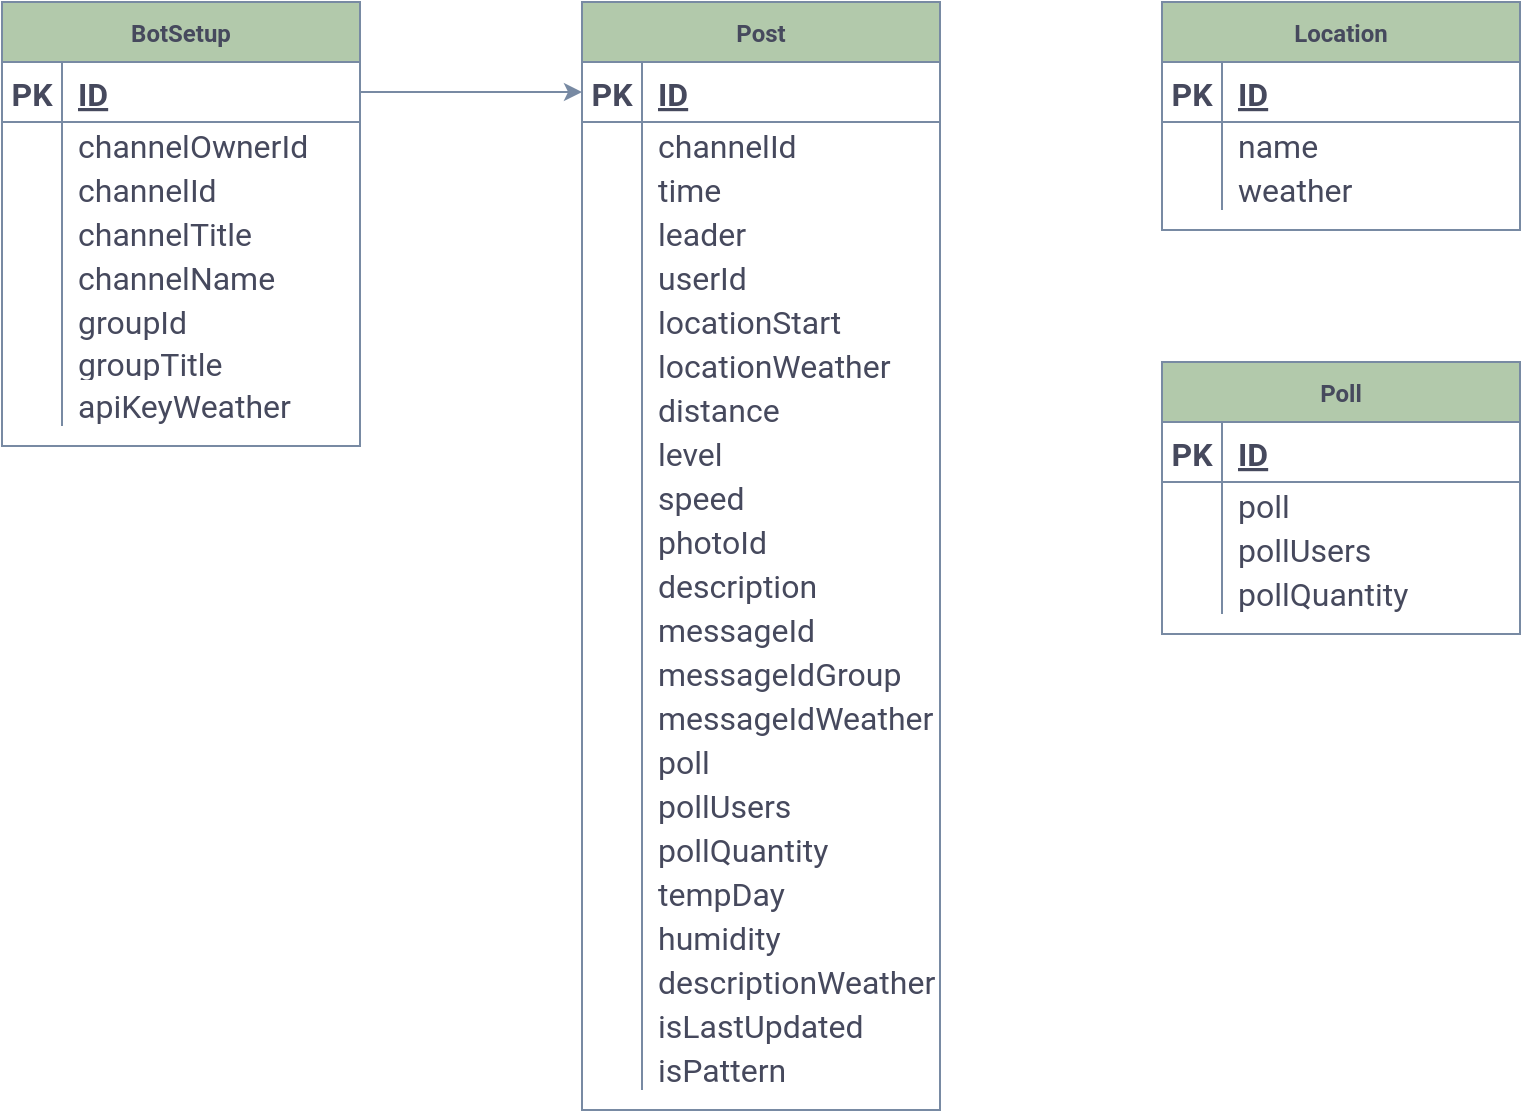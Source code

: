 <mxfile version="20.4.0" type="github">
  <diagram id="jbFNEz6OSFcvc54MY78p" name="Страница 1">
    <mxGraphModel dx="1151" dy="3004" grid="1" gridSize="10" guides="1" tooltips="1" connect="1" arrows="1" fold="1" page="1" pageScale="1" pageWidth="1654" pageHeight="1169" math="0" shadow="0">
      <root>
        <mxCell id="0" />
        <mxCell id="1" parent="0" />
        <mxCell id="V7BMSc1rYyxdGBKiwd-H-23" value="Post" style="shape=table;startSize=30;container=1;collapsible=1;childLayout=tableLayout;fixedRows=1;rowLines=0;fontStyle=1;align=center;resizeLast=1;fillColor=#B2C9AB;strokeColor=#788AA3;fontColor=#46495D;rounded=0;fontFamily=roboto;fontSource=https%3A%2F%2Ffonts.googleapis.com%2Fcss%3Ffamily%3Droboto;" parent="1" vertex="1">
          <mxGeometry x="330" y="-2300" width="179" height="554" as="geometry" />
        </mxCell>
        <mxCell id="V7BMSc1rYyxdGBKiwd-H-24" value="" style="shape=tableRow;horizontal=0;startSize=0;swimlaneHead=0;swimlaneBody=0;fillColor=none;collapsible=0;dropTarget=0;points=[[0,0.5],[1,0.5]];portConstraint=eastwest;top=0;left=0;right=0;bottom=1;strokeColor=#788AA3;fontColor=#46495D;rounded=0;fontFamily=roboto;fontSource=https%3A%2F%2Ffonts.googleapis.com%2Fcss%3Ffamily%3Droboto;" parent="V7BMSc1rYyxdGBKiwd-H-23" vertex="1">
          <mxGeometry y="30" width="179" height="30" as="geometry" />
        </mxCell>
        <mxCell id="V7BMSc1rYyxdGBKiwd-H-25" value="PK" style="shape=partialRectangle;connectable=0;fillColor=none;top=0;left=0;bottom=0;right=0;fontStyle=1;overflow=hidden;strokeColor=#788AA3;fontColor=#46495D;rounded=0;fontFamily=roboto;fontSource=https%3A%2F%2Ffonts.googleapis.com%2Fcss%3Ffamily%3Droboto;fontSize=16;" parent="V7BMSc1rYyxdGBKiwd-H-24" vertex="1">
          <mxGeometry width="30" height="30" as="geometry">
            <mxRectangle width="30" height="30" as="alternateBounds" />
          </mxGeometry>
        </mxCell>
        <mxCell id="V7BMSc1rYyxdGBKiwd-H-26" value="ID" style="shape=partialRectangle;connectable=0;fillColor=none;top=0;left=0;bottom=0;right=0;align=left;spacingLeft=6;fontStyle=5;overflow=hidden;strokeColor=#788AA3;fontColor=#46495D;rounded=0;fontFamily=roboto;fontSource=https%3A%2F%2Ffonts.googleapis.com%2Fcss%3Ffamily%3Droboto;fontSize=16;" parent="V7BMSc1rYyxdGBKiwd-H-24" vertex="1">
          <mxGeometry x="30" width="149" height="30" as="geometry">
            <mxRectangle width="149" height="30" as="alternateBounds" />
          </mxGeometry>
        </mxCell>
        <mxCell id="V7BMSc1rYyxdGBKiwd-H-27" value="" style="shape=tableRow;horizontal=0;startSize=0;swimlaneHead=0;swimlaneBody=0;fillColor=none;collapsible=0;dropTarget=0;points=[[0,0.5],[1,0.5]];portConstraint=eastwest;top=0;left=0;right=0;bottom=0;strokeColor=#788AA3;fontColor=#46495D;rounded=0;fontFamily=roboto;fontSource=https%3A%2F%2Ffonts.googleapis.com%2Fcss%3Ffamily%3Droboto;" parent="V7BMSc1rYyxdGBKiwd-H-23" vertex="1">
          <mxGeometry y="60" width="179" height="22" as="geometry" />
        </mxCell>
        <mxCell id="V7BMSc1rYyxdGBKiwd-H-28" value="" style="shape=partialRectangle;connectable=0;fillColor=none;top=0;left=0;bottom=0;right=0;editable=1;overflow=hidden;strokeColor=#788AA3;fontColor=#46495D;rounded=0;fontFamily=roboto;fontSource=https%3A%2F%2Ffonts.googleapis.com%2Fcss%3Ffamily%3Droboto;" parent="V7BMSc1rYyxdGBKiwd-H-27" vertex="1">
          <mxGeometry width="30" height="22" as="geometry">
            <mxRectangle width="30" height="22" as="alternateBounds" />
          </mxGeometry>
        </mxCell>
        <mxCell id="V7BMSc1rYyxdGBKiwd-H-29" value="channelId" style="shape=partialRectangle;connectable=0;fillColor=none;top=0;left=0;bottom=0;right=0;align=left;spacingLeft=6;overflow=hidden;strokeColor=#788AA3;fontColor=#46495D;rounded=0;fontFamily=roboto;fontSource=https%3A%2F%2Ffonts.googleapis.com%2Fcss%3Ffamily%3Droboto;fontSize=16;" parent="V7BMSc1rYyxdGBKiwd-H-27" vertex="1">
          <mxGeometry x="30" width="149" height="22" as="geometry">
            <mxRectangle width="149" height="22" as="alternateBounds" />
          </mxGeometry>
        </mxCell>
        <mxCell id="V7BMSc1rYyxdGBKiwd-H-30" value="" style="shape=tableRow;horizontal=0;startSize=0;swimlaneHead=0;swimlaneBody=0;fillColor=none;collapsible=0;dropTarget=0;points=[[0,0.5],[1,0.5]];portConstraint=eastwest;top=0;left=0;right=0;bottom=0;strokeColor=#788AA3;fontColor=#46495D;rounded=0;fontFamily=roboto;fontSource=https%3A%2F%2Ffonts.googleapis.com%2Fcss%3Ffamily%3Droboto;" parent="V7BMSc1rYyxdGBKiwd-H-23" vertex="1">
          <mxGeometry y="82" width="179" height="22" as="geometry" />
        </mxCell>
        <mxCell id="V7BMSc1rYyxdGBKiwd-H-31" value="" style="shape=partialRectangle;connectable=0;fillColor=none;top=0;left=0;bottom=0;right=0;editable=1;overflow=hidden;strokeColor=#788AA3;fontColor=#46495D;rounded=0;fontFamily=roboto;fontSource=https%3A%2F%2Ffonts.googleapis.com%2Fcss%3Ffamily%3Droboto;" parent="V7BMSc1rYyxdGBKiwd-H-30" vertex="1">
          <mxGeometry width="30" height="22" as="geometry">
            <mxRectangle width="30" height="22" as="alternateBounds" />
          </mxGeometry>
        </mxCell>
        <mxCell id="V7BMSc1rYyxdGBKiwd-H-32" value="time" style="shape=partialRectangle;connectable=0;fillColor=none;top=0;left=0;bottom=0;right=0;align=left;spacingLeft=6;overflow=hidden;strokeColor=#788AA3;fontColor=#46495D;rounded=0;fontFamily=roboto;fontSource=https%3A%2F%2Ffonts.googleapis.com%2Fcss%3Ffamily%3Droboto;fontSize=16;" parent="V7BMSc1rYyxdGBKiwd-H-30" vertex="1">
          <mxGeometry x="30" width="149" height="22" as="geometry">
            <mxRectangle width="149" height="22" as="alternateBounds" />
          </mxGeometry>
        </mxCell>
        <mxCell id="V7BMSc1rYyxdGBKiwd-H-33" value="" style="shape=tableRow;horizontal=0;startSize=0;swimlaneHead=0;swimlaneBody=0;fillColor=none;collapsible=0;dropTarget=0;points=[[0,0.5],[1,0.5]];portConstraint=eastwest;top=0;left=0;right=0;bottom=0;strokeColor=#788AA3;fontColor=#46495D;rounded=0;fontFamily=roboto;fontSource=https%3A%2F%2Ffonts.googleapis.com%2Fcss%3Ffamily%3Droboto;" parent="V7BMSc1rYyxdGBKiwd-H-23" vertex="1">
          <mxGeometry y="104" width="179" height="22" as="geometry" />
        </mxCell>
        <mxCell id="V7BMSc1rYyxdGBKiwd-H-34" value="" style="shape=partialRectangle;connectable=0;fillColor=none;top=0;left=0;bottom=0;right=0;editable=1;overflow=hidden;strokeColor=#788AA3;fontColor=#46495D;rounded=0;fontFamily=roboto;fontSource=https%3A%2F%2Ffonts.googleapis.com%2Fcss%3Ffamily%3Droboto;" parent="V7BMSc1rYyxdGBKiwd-H-33" vertex="1">
          <mxGeometry width="30" height="22" as="geometry">
            <mxRectangle width="30" height="22" as="alternateBounds" />
          </mxGeometry>
        </mxCell>
        <mxCell id="V7BMSc1rYyxdGBKiwd-H-35" value="leader" style="shape=partialRectangle;connectable=0;fillColor=none;top=0;left=0;bottom=0;right=0;align=left;spacingLeft=6;overflow=hidden;strokeColor=#788AA3;fontColor=#46495D;rounded=0;fontFamily=roboto;fontSource=https%3A%2F%2Ffonts.googleapis.com%2Fcss%3Ffamily%3Droboto;fontSize=16;" parent="V7BMSc1rYyxdGBKiwd-H-33" vertex="1">
          <mxGeometry x="30" width="149" height="22" as="geometry">
            <mxRectangle width="149" height="22" as="alternateBounds" />
          </mxGeometry>
        </mxCell>
        <mxCell id="V7BMSc1rYyxdGBKiwd-H-36" value="" style="shape=tableRow;horizontal=0;startSize=0;swimlaneHead=0;swimlaneBody=0;fillColor=none;collapsible=0;dropTarget=0;points=[[0,0.5],[1,0.5]];portConstraint=eastwest;top=0;left=0;right=0;bottom=0;strokeColor=#788AA3;fontColor=#46495D;rounded=0;fontFamily=roboto;fontSource=https%3A%2F%2Ffonts.googleapis.com%2Fcss%3Ffamily%3Droboto;" parent="V7BMSc1rYyxdGBKiwd-H-23" vertex="1">
          <mxGeometry y="126" width="179" height="22" as="geometry" />
        </mxCell>
        <mxCell id="V7BMSc1rYyxdGBKiwd-H-37" value="" style="shape=partialRectangle;connectable=0;fillColor=none;top=0;left=0;bottom=0;right=0;editable=1;overflow=hidden;strokeColor=#788AA3;fontColor=#46495D;rounded=0;fontFamily=roboto;fontSource=https%3A%2F%2Ffonts.googleapis.com%2Fcss%3Ffamily%3Droboto;" parent="V7BMSc1rYyxdGBKiwd-H-36" vertex="1">
          <mxGeometry width="30" height="22" as="geometry">
            <mxRectangle width="30" height="22" as="alternateBounds" />
          </mxGeometry>
        </mxCell>
        <mxCell id="V7BMSc1rYyxdGBKiwd-H-38" value="userId" style="shape=partialRectangle;connectable=0;fillColor=none;top=0;left=0;bottom=0;right=0;align=left;spacingLeft=6;overflow=hidden;strokeColor=#788AA3;fontColor=#46495D;rounded=0;fontFamily=roboto;fontSource=https%3A%2F%2Ffonts.googleapis.com%2Fcss%3Ffamily%3Droboto;fontSize=16;" parent="V7BMSc1rYyxdGBKiwd-H-36" vertex="1">
          <mxGeometry x="30" width="149" height="22" as="geometry">
            <mxRectangle width="149" height="22" as="alternateBounds" />
          </mxGeometry>
        </mxCell>
        <mxCell id="V7BMSc1rYyxdGBKiwd-H-39" value="" style="shape=tableRow;horizontal=0;startSize=0;swimlaneHead=0;swimlaneBody=0;fillColor=none;collapsible=0;dropTarget=0;points=[[0,0.5],[1,0.5]];portConstraint=eastwest;top=0;left=0;right=0;bottom=0;strokeColor=#788AA3;fontColor=#46495D;rounded=0;fontFamily=roboto;fontSource=https%3A%2F%2Ffonts.googleapis.com%2Fcss%3Ffamily%3Droboto;" parent="V7BMSc1rYyxdGBKiwd-H-23" vertex="1">
          <mxGeometry y="148" width="179" height="22" as="geometry" />
        </mxCell>
        <mxCell id="V7BMSc1rYyxdGBKiwd-H-40" value="" style="shape=partialRectangle;connectable=0;fillColor=none;top=0;left=0;bottom=0;right=0;editable=1;overflow=hidden;strokeColor=#788AA3;fontColor=#46495D;rounded=0;fontFamily=roboto;fontSource=https%3A%2F%2Ffonts.googleapis.com%2Fcss%3Ffamily%3Droboto;" parent="V7BMSc1rYyxdGBKiwd-H-39" vertex="1">
          <mxGeometry width="30" height="22" as="geometry">
            <mxRectangle width="30" height="22" as="alternateBounds" />
          </mxGeometry>
        </mxCell>
        <mxCell id="V7BMSc1rYyxdGBKiwd-H-41" value="locationStart" style="shape=partialRectangle;connectable=0;fillColor=none;top=0;left=0;bottom=0;right=0;align=left;spacingLeft=6;overflow=hidden;strokeColor=#788AA3;fontColor=#46495D;rounded=0;fontFamily=roboto;fontSource=https%3A%2F%2Ffonts.googleapis.com%2Fcss%3Ffamily%3Droboto;fontSize=16;" parent="V7BMSc1rYyxdGBKiwd-H-39" vertex="1">
          <mxGeometry x="30" width="149" height="22" as="geometry">
            <mxRectangle width="149" height="22" as="alternateBounds" />
          </mxGeometry>
        </mxCell>
        <mxCell id="V7BMSc1rYyxdGBKiwd-H-42" value="" style="shape=tableRow;horizontal=0;startSize=0;swimlaneHead=0;swimlaneBody=0;fillColor=none;collapsible=0;dropTarget=0;points=[[0,0.5],[1,0.5]];portConstraint=eastwest;top=0;left=0;right=0;bottom=0;strokeColor=#788AA3;fontColor=#46495D;rounded=0;fontFamily=roboto;fontSource=https%3A%2F%2Ffonts.googleapis.com%2Fcss%3Ffamily%3Droboto;" parent="V7BMSc1rYyxdGBKiwd-H-23" vertex="1">
          <mxGeometry y="170" width="179" height="22" as="geometry" />
        </mxCell>
        <mxCell id="V7BMSc1rYyxdGBKiwd-H-43" value="" style="shape=partialRectangle;connectable=0;fillColor=none;top=0;left=0;bottom=0;right=0;editable=1;overflow=hidden;strokeColor=#788AA3;fontColor=#46495D;rounded=0;fontFamily=roboto;fontSource=https%3A%2F%2Ffonts.googleapis.com%2Fcss%3Ffamily%3Droboto;" parent="V7BMSc1rYyxdGBKiwd-H-42" vertex="1">
          <mxGeometry width="30" height="22" as="geometry">
            <mxRectangle width="30" height="22" as="alternateBounds" />
          </mxGeometry>
        </mxCell>
        <mxCell id="V7BMSc1rYyxdGBKiwd-H-44" value="locationWeather" style="shape=partialRectangle;connectable=0;fillColor=none;top=0;left=0;bottom=0;right=0;align=left;spacingLeft=6;overflow=hidden;strokeColor=#788AA3;fontColor=#46495D;rounded=0;fontFamily=roboto;fontSource=https%3A%2F%2Ffonts.googleapis.com%2Fcss%3Ffamily%3Droboto;fontSize=16;" parent="V7BMSc1rYyxdGBKiwd-H-42" vertex="1">
          <mxGeometry x="30" width="149" height="22" as="geometry">
            <mxRectangle width="149" height="22" as="alternateBounds" />
          </mxGeometry>
        </mxCell>
        <mxCell id="V7BMSc1rYyxdGBKiwd-H-45" value="" style="shape=tableRow;horizontal=0;startSize=0;swimlaneHead=0;swimlaneBody=0;fillColor=none;collapsible=0;dropTarget=0;points=[[0,0.5],[1,0.5]];portConstraint=eastwest;top=0;left=0;right=0;bottom=0;strokeColor=#788AA3;fontColor=#46495D;rounded=0;fontFamily=roboto;fontSource=https%3A%2F%2Ffonts.googleapis.com%2Fcss%3Ffamily%3Droboto;" parent="V7BMSc1rYyxdGBKiwd-H-23" vertex="1">
          <mxGeometry y="192" width="179" height="22" as="geometry" />
        </mxCell>
        <mxCell id="V7BMSc1rYyxdGBKiwd-H-46" value="" style="shape=partialRectangle;connectable=0;fillColor=none;top=0;left=0;bottom=0;right=0;editable=1;overflow=hidden;strokeColor=#788AA3;fontColor=#46495D;rounded=0;fontFamily=roboto;fontSource=https%3A%2F%2Ffonts.googleapis.com%2Fcss%3Ffamily%3Droboto;" parent="V7BMSc1rYyxdGBKiwd-H-45" vertex="1">
          <mxGeometry width="30" height="22" as="geometry">
            <mxRectangle width="30" height="22" as="alternateBounds" />
          </mxGeometry>
        </mxCell>
        <mxCell id="V7BMSc1rYyxdGBKiwd-H-47" value="distance" style="shape=partialRectangle;connectable=0;fillColor=none;top=0;left=0;bottom=0;right=0;align=left;spacingLeft=6;overflow=hidden;strokeColor=#788AA3;fontColor=#46495D;rounded=0;fontFamily=roboto;fontSource=https%3A%2F%2Ffonts.googleapis.com%2Fcss%3Ffamily%3Droboto;fontSize=16;" parent="V7BMSc1rYyxdGBKiwd-H-45" vertex="1">
          <mxGeometry x="30" width="149" height="22" as="geometry">
            <mxRectangle width="149" height="22" as="alternateBounds" />
          </mxGeometry>
        </mxCell>
        <mxCell id="V7BMSc1rYyxdGBKiwd-H-48" value="" style="shape=tableRow;horizontal=0;startSize=0;swimlaneHead=0;swimlaneBody=0;fillColor=none;collapsible=0;dropTarget=0;points=[[0,0.5],[1,0.5]];portConstraint=eastwest;top=0;left=0;right=0;bottom=0;strokeColor=#788AA3;fontColor=#46495D;rounded=0;fontFamily=roboto;fontSource=https%3A%2F%2Ffonts.googleapis.com%2Fcss%3Ffamily%3Droboto;" parent="V7BMSc1rYyxdGBKiwd-H-23" vertex="1">
          <mxGeometry y="214" width="179" height="22" as="geometry" />
        </mxCell>
        <mxCell id="V7BMSc1rYyxdGBKiwd-H-49" value="" style="shape=partialRectangle;connectable=0;fillColor=none;top=0;left=0;bottom=0;right=0;editable=1;overflow=hidden;strokeColor=#788AA3;fontColor=#46495D;rounded=0;fontFamily=roboto;fontSource=https%3A%2F%2Ffonts.googleapis.com%2Fcss%3Ffamily%3Droboto;" parent="V7BMSc1rYyxdGBKiwd-H-48" vertex="1">
          <mxGeometry width="30" height="22" as="geometry">
            <mxRectangle width="30" height="22" as="alternateBounds" />
          </mxGeometry>
        </mxCell>
        <mxCell id="V7BMSc1rYyxdGBKiwd-H-50" value="level" style="shape=partialRectangle;connectable=0;fillColor=none;top=0;left=0;bottom=0;right=0;align=left;spacingLeft=6;overflow=hidden;strokeColor=#788AA3;fontColor=#46495D;rounded=0;fontFamily=roboto;fontSource=https%3A%2F%2Ffonts.googleapis.com%2Fcss%3Ffamily%3Droboto;fontSize=16;" parent="V7BMSc1rYyxdGBKiwd-H-48" vertex="1">
          <mxGeometry x="30" width="149" height="22" as="geometry">
            <mxRectangle width="149" height="22" as="alternateBounds" />
          </mxGeometry>
        </mxCell>
        <mxCell id="V7BMSc1rYyxdGBKiwd-H-51" value="" style="shape=tableRow;horizontal=0;startSize=0;swimlaneHead=0;swimlaneBody=0;fillColor=none;collapsible=0;dropTarget=0;points=[[0,0.5],[1,0.5]];portConstraint=eastwest;top=0;left=0;right=0;bottom=0;strokeColor=#788AA3;fontColor=#46495D;rounded=0;fontFamily=roboto;fontSource=https%3A%2F%2Ffonts.googleapis.com%2Fcss%3Ffamily%3Droboto;" parent="V7BMSc1rYyxdGBKiwd-H-23" vertex="1">
          <mxGeometry y="236" width="179" height="22" as="geometry" />
        </mxCell>
        <mxCell id="V7BMSc1rYyxdGBKiwd-H-52" value="" style="shape=partialRectangle;connectable=0;fillColor=none;top=0;left=0;bottom=0;right=0;editable=1;overflow=hidden;strokeColor=#788AA3;fontColor=#46495D;rounded=0;fontFamily=roboto;fontSource=https%3A%2F%2Ffonts.googleapis.com%2Fcss%3Ffamily%3Droboto;" parent="V7BMSc1rYyxdGBKiwd-H-51" vertex="1">
          <mxGeometry width="30" height="22" as="geometry">
            <mxRectangle width="30" height="22" as="alternateBounds" />
          </mxGeometry>
        </mxCell>
        <mxCell id="V7BMSc1rYyxdGBKiwd-H-53" value="speed" style="shape=partialRectangle;connectable=0;fillColor=none;top=0;left=0;bottom=0;right=0;align=left;spacingLeft=6;overflow=hidden;strokeColor=#788AA3;fontColor=#46495D;rounded=0;fontFamily=roboto;fontSource=https%3A%2F%2Ffonts.googleapis.com%2Fcss%3Ffamily%3Droboto;fontSize=16;" parent="V7BMSc1rYyxdGBKiwd-H-51" vertex="1">
          <mxGeometry x="30" width="149" height="22" as="geometry">
            <mxRectangle width="149" height="22" as="alternateBounds" />
          </mxGeometry>
        </mxCell>
        <mxCell id="V7BMSc1rYyxdGBKiwd-H-54" value="" style="shape=tableRow;horizontal=0;startSize=0;swimlaneHead=0;swimlaneBody=0;fillColor=none;collapsible=0;dropTarget=0;points=[[0,0.5],[1,0.5]];portConstraint=eastwest;top=0;left=0;right=0;bottom=0;strokeColor=#788AA3;fontColor=#46495D;rounded=0;fontFamily=roboto;fontSource=https%3A%2F%2Ffonts.googleapis.com%2Fcss%3Ffamily%3Droboto;" parent="V7BMSc1rYyxdGBKiwd-H-23" vertex="1">
          <mxGeometry y="258" width="179" height="22" as="geometry" />
        </mxCell>
        <mxCell id="V7BMSc1rYyxdGBKiwd-H-55" value="" style="shape=partialRectangle;connectable=0;fillColor=none;top=0;left=0;bottom=0;right=0;editable=1;overflow=hidden;strokeColor=#788AA3;fontColor=#46495D;rounded=0;fontFamily=roboto;fontSource=https%3A%2F%2Ffonts.googleapis.com%2Fcss%3Ffamily%3Droboto;" parent="V7BMSc1rYyxdGBKiwd-H-54" vertex="1">
          <mxGeometry width="30" height="22" as="geometry">
            <mxRectangle width="30" height="22" as="alternateBounds" />
          </mxGeometry>
        </mxCell>
        <mxCell id="V7BMSc1rYyxdGBKiwd-H-56" value="photoId" style="shape=partialRectangle;connectable=0;fillColor=none;top=0;left=0;bottom=0;right=0;align=left;spacingLeft=6;overflow=hidden;strokeColor=#788AA3;fontColor=#46495D;rounded=0;fontFamily=roboto;fontSource=https%3A%2F%2Ffonts.googleapis.com%2Fcss%3Ffamily%3Droboto;fontSize=16;" parent="V7BMSc1rYyxdGBKiwd-H-54" vertex="1">
          <mxGeometry x="30" width="149" height="22" as="geometry">
            <mxRectangle width="149" height="22" as="alternateBounds" />
          </mxGeometry>
        </mxCell>
        <mxCell id="V7BMSc1rYyxdGBKiwd-H-57" value="" style="shape=tableRow;horizontal=0;startSize=0;swimlaneHead=0;swimlaneBody=0;fillColor=none;collapsible=0;dropTarget=0;points=[[0,0.5],[1,0.5]];portConstraint=eastwest;top=0;left=0;right=0;bottom=0;strokeColor=#788AA3;fontColor=#46495D;rounded=0;fontFamily=roboto;fontSource=https%3A%2F%2Ffonts.googleapis.com%2Fcss%3Ffamily%3Droboto;" parent="V7BMSc1rYyxdGBKiwd-H-23" vertex="1">
          <mxGeometry y="280" width="179" height="22" as="geometry" />
        </mxCell>
        <mxCell id="V7BMSc1rYyxdGBKiwd-H-58" value="" style="shape=partialRectangle;connectable=0;fillColor=none;top=0;left=0;bottom=0;right=0;editable=1;overflow=hidden;strokeColor=#788AA3;fontColor=#46495D;rounded=0;fontFamily=roboto;fontSource=https%3A%2F%2Ffonts.googleapis.com%2Fcss%3Ffamily%3Droboto;" parent="V7BMSc1rYyxdGBKiwd-H-57" vertex="1">
          <mxGeometry width="30" height="22" as="geometry">
            <mxRectangle width="30" height="22" as="alternateBounds" />
          </mxGeometry>
        </mxCell>
        <mxCell id="V7BMSc1rYyxdGBKiwd-H-59" value="description" style="shape=partialRectangle;connectable=0;fillColor=none;top=0;left=0;bottom=0;right=0;align=left;spacingLeft=6;overflow=hidden;strokeColor=#788AA3;fontColor=#46495D;rounded=0;fontFamily=roboto;fontSource=https%3A%2F%2Ffonts.googleapis.com%2Fcss%3Ffamily%3Droboto;fontSize=16;" parent="V7BMSc1rYyxdGBKiwd-H-57" vertex="1">
          <mxGeometry x="30" width="149" height="22" as="geometry">
            <mxRectangle width="149" height="22" as="alternateBounds" />
          </mxGeometry>
        </mxCell>
        <mxCell id="V7BMSc1rYyxdGBKiwd-H-60" value="" style="shape=tableRow;horizontal=0;startSize=0;swimlaneHead=0;swimlaneBody=0;fillColor=none;collapsible=0;dropTarget=0;points=[[0,0.5],[1,0.5]];portConstraint=eastwest;top=0;left=0;right=0;bottom=0;strokeColor=#788AA3;fontColor=#46495D;rounded=0;fontFamily=roboto;fontSource=https%3A%2F%2Ffonts.googleapis.com%2Fcss%3Ffamily%3Droboto;" parent="V7BMSc1rYyxdGBKiwd-H-23" vertex="1">
          <mxGeometry y="302" width="179" height="22" as="geometry" />
        </mxCell>
        <mxCell id="V7BMSc1rYyxdGBKiwd-H-61" value="" style="shape=partialRectangle;connectable=0;fillColor=none;top=0;left=0;bottom=0;right=0;editable=1;overflow=hidden;strokeColor=#788AA3;fontColor=#46495D;rounded=0;fontFamily=roboto;fontSource=https%3A%2F%2Ffonts.googleapis.com%2Fcss%3Ffamily%3Droboto;" parent="V7BMSc1rYyxdGBKiwd-H-60" vertex="1">
          <mxGeometry width="30" height="22" as="geometry">
            <mxRectangle width="30" height="22" as="alternateBounds" />
          </mxGeometry>
        </mxCell>
        <mxCell id="V7BMSc1rYyxdGBKiwd-H-62" value="messageId" style="shape=partialRectangle;connectable=0;fillColor=none;top=0;left=0;bottom=0;right=0;align=left;spacingLeft=6;overflow=hidden;strokeColor=#788AA3;fontColor=#46495D;rounded=0;fontFamily=roboto;fontSource=https%3A%2F%2Ffonts.googleapis.com%2Fcss%3Ffamily%3Droboto;fontSize=16;" parent="V7BMSc1rYyxdGBKiwd-H-60" vertex="1">
          <mxGeometry x="30" width="149" height="22" as="geometry">
            <mxRectangle width="149" height="22" as="alternateBounds" />
          </mxGeometry>
        </mxCell>
        <mxCell id="V7BMSc1rYyxdGBKiwd-H-63" value="" style="shape=tableRow;horizontal=0;startSize=0;swimlaneHead=0;swimlaneBody=0;fillColor=none;collapsible=0;dropTarget=0;points=[[0,0.5],[1,0.5]];portConstraint=eastwest;top=0;left=0;right=0;bottom=0;strokeColor=#788AA3;fontColor=#46495D;rounded=0;fontFamily=roboto;fontSource=https%3A%2F%2Ffonts.googleapis.com%2Fcss%3Ffamily%3Droboto;" parent="V7BMSc1rYyxdGBKiwd-H-23" vertex="1">
          <mxGeometry y="324" width="179" height="22" as="geometry" />
        </mxCell>
        <mxCell id="V7BMSc1rYyxdGBKiwd-H-64" value="" style="shape=partialRectangle;connectable=0;fillColor=none;top=0;left=0;bottom=0;right=0;editable=1;overflow=hidden;strokeColor=#788AA3;fontColor=#46495D;rounded=0;fontFamily=roboto;fontSource=https%3A%2F%2Ffonts.googleapis.com%2Fcss%3Ffamily%3Droboto;" parent="V7BMSc1rYyxdGBKiwd-H-63" vertex="1">
          <mxGeometry width="30" height="22" as="geometry">
            <mxRectangle width="30" height="22" as="alternateBounds" />
          </mxGeometry>
        </mxCell>
        <mxCell id="V7BMSc1rYyxdGBKiwd-H-65" value="messageIdGroup" style="shape=partialRectangle;connectable=0;fillColor=none;top=0;left=0;bottom=0;right=0;align=left;spacingLeft=6;overflow=hidden;strokeColor=#788AA3;fontColor=#46495D;rounded=0;fontFamily=roboto;fontSource=https%3A%2F%2Ffonts.googleapis.com%2Fcss%3Ffamily%3Droboto;fontSize=16;" parent="V7BMSc1rYyxdGBKiwd-H-63" vertex="1">
          <mxGeometry x="30" width="149" height="22" as="geometry">
            <mxRectangle width="149" height="22" as="alternateBounds" />
          </mxGeometry>
        </mxCell>
        <mxCell id="V7BMSc1rYyxdGBKiwd-H-66" value="" style="shape=tableRow;horizontal=0;startSize=0;swimlaneHead=0;swimlaneBody=0;fillColor=none;collapsible=0;dropTarget=0;points=[[0,0.5],[1,0.5]];portConstraint=eastwest;top=0;left=0;right=0;bottom=0;strokeColor=#788AA3;fontColor=#46495D;rounded=0;fontFamily=roboto;fontSource=https%3A%2F%2Ffonts.googleapis.com%2Fcss%3Ffamily%3Droboto;" parent="V7BMSc1rYyxdGBKiwd-H-23" vertex="1">
          <mxGeometry y="346" width="179" height="22" as="geometry" />
        </mxCell>
        <mxCell id="V7BMSc1rYyxdGBKiwd-H-67" value="" style="shape=partialRectangle;connectable=0;fillColor=none;top=0;left=0;bottom=0;right=0;editable=1;overflow=hidden;strokeColor=#788AA3;fontColor=#46495D;rounded=0;fontFamily=roboto;fontSource=https%3A%2F%2Ffonts.googleapis.com%2Fcss%3Ffamily%3Droboto;" parent="V7BMSc1rYyxdGBKiwd-H-66" vertex="1">
          <mxGeometry width="30" height="22" as="geometry">
            <mxRectangle width="30" height="22" as="alternateBounds" />
          </mxGeometry>
        </mxCell>
        <mxCell id="V7BMSc1rYyxdGBKiwd-H-68" value="messageIdWeather" style="shape=partialRectangle;connectable=0;fillColor=none;top=0;left=0;bottom=0;right=0;align=left;spacingLeft=6;overflow=hidden;strokeColor=#788AA3;fontColor=#46495D;rounded=0;fontFamily=roboto;fontSource=https%3A%2F%2Ffonts.googleapis.com%2Fcss%3Ffamily%3Droboto;fontSize=16;" parent="V7BMSc1rYyxdGBKiwd-H-66" vertex="1">
          <mxGeometry x="30" width="149" height="22" as="geometry">
            <mxRectangle width="149" height="22" as="alternateBounds" />
          </mxGeometry>
        </mxCell>
        <mxCell id="V7BMSc1rYyxdGBKiwd-H-69" value="" style="shape=tableRow;horizontal=0;startSize=0;swimlaneHead=0;swimlaneBody=0;fillColor=none;collapsible=0;dropTarget=0;points=[[0,0.5],[1,0.5]];portConstraint=eastwest;top=0;left=0;right=0;bottom=0;strokeColor=#788AA3;fontColor=#46495D;rounded=0;fontFamily=roboto;fontSource=https%3A%2F%2Ffonts.googleapis.com%2Fcss%3Ffamily%3Droboto;" parent="V7BMSc1rYyxdGBKiwd-H-23" vertex="1">
          <mxGeometry y="368" width="179" height="22" as="geometry" />
        </mxCell>
        <mxCell id="V7BMSc1rYyxdGBKiwd-H-70" value="" style="shape=partialRectangle;connectable=0;fillColor=none;top=0;left=0;bottom=0;right=0;editable=1;overflow=hidden;strokeColor=#788AA3;fontColor=#46495D;rounded=0;fontFamily=roboto;fontSource=https%3A%2F%2Ffonts.googleapis.com%2Fcss%3Ffamily%3Droboto;" parent="V7BMSc1rYyxdGBKiwd-H-69" vertex="1">
          <mxGeometry width="30" height="22" as="geometry">
            <mxRectangle width="30" height="22" as="alternateBounds" />
          </mxGeometry>
        </mxCell>
        <mxCell id="V7BMSc1rYyxdGBKiwd-H-71" value="poll" style="shape=partialRectangle;connectable=0;fillColor=none;top=0;left=0;bottom=0;right=0;align=left;spacingLeft=6;overflow=hidden;strokeColor=#788AA3;fontColor=#46495D;rounded=0;fontFamily=roboto;fontSource=https%3A%2F%2Ffonts.googleapis.com%2Fcss%3Ffamily%3Droboto;fontSize=16;" parent="V7BMSc1rYyxdGBKiwd-H-69" vertex="1">
          <mxGeometry x="30" width="149" height="22" as="geometry">
            <mxRectangle width="149" height="22" as="alternateBounds" />
          </mxGeometry>
        </mxCell>
        <mxCell id="V7BMSc1rYyxdGBKiwd-H-72" value="" style="shape=tableRow;horizontal=0;startSize=0;swimlaneHead=0;swimlaneBody=0;fillColor=none;collapsible=0;dropTarget=0;points=[[0,0.5],[1,0.5]];portConstraint=eastwest;top=0;left=0;right=0;bottom=0;strokeColor=#788AA3;fontColor=#46495D;rounded=0;fontFamily=roboto;fontSource=https%3A%2F%2Ffonts.googleapis.com%2Fcss%3Ffamily%3Droboto;" parent="V7BMSc1rYyxdGBKiwd-H-23" vertex="1">
          <mxGeometry y="390" width="179" height="22" as="geometry" />
        </mxCell>
        <mxCell id="V7BMSc1rYyxdGBKiwd-H-73" value="" style="shape=partialRectangle;connectable=0;fillColor=none;top=0;left=0;bottom=0;right=0;editable=1;overflow=hidden;strokeColor=#788AA3;fontColor=#46495D;rounded=0;fontFamily=roboto;fontSource=https%3A%2F%2Ffonts.googleapis.com%2Fcss%3Ffamily%3Droboto;" parent="V7BMSc1rYyxdGBKiwd-H-72" vertex="1">
          <mxGeometry width="30" height="22" as="geometry">
            <mxRectangle width="30" height="22" as="alternateBounds" />
          </mxGeometry>
        </mxCell>
        <mxCell id="V7BMSc1rYyxdGBKiwd-H-74" value="pollUsers" style="shape=partialRectangle;connectable=0;fillColor=none;top=0;left=0;bottom=0;right=0;align=left;spacingLeft=6;overflow=hidden;strokeColor=#788AA3;fontColor=#46495D;rounded=0;fontFamily=roboto;fontSource=https%3A%2F%2Ffonts.googleapis.com%2Fcss%3Ffamily%3Droboto;fontSize=16;" parent="V7BMSc1rYyxdGBKiwd-H-72" vertex="1">
          <mxGeometry x="30" width="149" height="22" as="geometry">
            <mxRectangle width="149" height="22" as="alternateBounds" />
          </mxGeometry>
        </mxCell>
        <mxCell id="V7BMSc1rYyxdGBKiwd-H-75" value="" style="shape=tableRow;horizontal=0;startSize=0;swimlaneHead=0;swimlaneBody=0;fillColor=none;collapsible=0;dropTarget=0;points=[[0,0.5],[1,0.5]];portConstraint=eastwest;top=0;left=0;right=0;bottom=0;strokeColor=#788AA3;fontColor=#46495D;rounded=0;fontFamily=roboto;fontSource=https%3A%2F%2Ffonts.googleapis.com%2Fcss%3Ffamily%3Droboto;" parent="V7BMSc1rYyxdGBKiwd-H-23" vertex="1">
          <mxGeometry y="412" width="179" height="22" as="geometry" />
        </mxCell>
        <mxCell id="V7BMSc1rYyxdGBKiwd-H-76" value="" style="shape=partialRectangle;connectable=0;fillColor=none;top=0;left=0;bottom=0;right=0;editable=1;overflow=hidden;strokeColor=#788AA3;fontColor=#46495D;rounded=0;fontFamily=roboto;fontSource=https%3A%2F%2Ffonts.googleapis.com%2Fcss%3Ffamily%3Droboto;" parent="V7BMSc1rYyxdGBKiwd-H-75" vertex="1">
          <mxGeometry width="30" height="22" as="geometry">
            <mxRectangle width="30" height="22" as="alternateBounds" />
          </mxGeometry>
        </mxCell>
        <mxCell id="V7BMSc1rYyxdGBKiwd-H-77" value="pollQuantity" style="shape=partialRectangle;connectable=0;fillColor=none;top=0;left=0;bottom=0;right=0;align=left;spacingLeft=6;overflow=hidden;strokeColor=#788AA3;fontColor=#46495D;rounded=0;fontFamily=roboto;fontSource=https%3A%2F%2Ffonts.googleapis.com%2Fcss%3Ffamily%3Droboto;fontSize=16;" parent="V7BMSc1rYyxdGBKiwd-H-75" vertex="1">
          <mxGeometry x="30" width="149" height="22" as="geometry">
            <mxRectangle width="149" height="22" as="alternateBounds" />
          </mxGeometry>
        </mxCell>
        <mxCell id="V7BMSc1rYyxdGBKiwd-H-78" value="" style="shape=tableRow;horizontal=0;startSize=0;swimlaneHead=0;swimlaneBody=0;fillColor=none;collapsible=0;dropTarget=0;points=[[0,0.5],[1,0.5]];portConstraint=eastwest;top=0;left=0;right=0;bottom=0;strokeColor=#788AA3;fontColor=#46495D;rounded=0;fontFamily=roboto;fontSource=https%3A%2F%2Ffonts.googleapis.com%2Fcss%3Ffamily%3Droboto;" parent="V7BMSc1rYyxdGBKiwd-H-23" vertex="1">
          <mxGeometry y="434" width="179" height="22" as="geometry" />
        </mxCell>
        <mxCell id="V7BMSc1rYyxdGBKiwd-H-79" value="" style="shape=partialRectangle;connectable=0;fillColor=none;top=0;left=0;bottom=0;right=0;editable=1;overflow=hidden;strokeColor=#788AA3;fontColor=#46495D;rounded=0;fontFamily=roboto;fontSource=https%3A%2F%2Ffonts.googleapis.com%2Fcss%3Ffamily%3Droboto;" parent="V7BMSc1rYyxdGBKiwd-H-78" vertex="1">
          <mxGeometry width="30" height="22" as="geometry">
            <mxRectangle width="30" height="22" as="alternateBounds" />
          </mxGeometry>
        </mxCell>
        <mxCell id="V7BMSc1rYyxdGBKiwd-H-80" value="tempDay" style="shape=partialRectangle;connectable=0;fillColor=none;top=0;left=0;bottom=0;right=0;align=left;spacingLeft=6;overflow=hidden;strokeColor=#788AA3;fontColor=#46495D;rounded=0;fontFamily=roboto;fontSource=https%3A%2F%2Ffonts.googleapis.com%2Fcss%3Ffamily%3Droboto;fontSize=16;" parent="V7BMSc1rYyxdGBKiwd-H-78" vertex="1">
          <mxGeometry x="30" width="149" height="22" as="geometry">
            <mxRectangle width="149" height="22" as="alternateBounds" />
          </mxGeometry>
        </mxCell>
        <mxCell id="V7BMSc1rYyxdGBKiwd-H-81" value="" style="shape=tableRow;horizontal=0;startSize=0;swimlaneHead=0;swimlaneBody=0;fillColor=none;collapsible=0;dropTarget=0;points=[[0,0.5],[1,0.5]];portConstraint=eastwest;top=0;left=0;right=0;bottom=0;strokeColor=#788AA3;fontColor=#46495D;rounded=0;fontFamily=roboto;fontSource=https%3A%2F%2Ffonts.googleapis.com%2Fcss%3Ffamily%3Droboto;" parent="V7BMSc1rYyxdGBKiwd-H-23" vertex="1">
          <mxGeometry y="456" width="179" height="22" as="geometry" />
        </mxCell>
        <mxCell id="V7BMSc1rYyxdGBKiwd-H-82" value="" style="shape=partialRectangle;connectable=0;fillColor=none;top=0;left=0;bottom=0;right=0;editable=1;overflow=hidden;strokeColor=#788AA3;fontColor=#46495D;rounded=0;fontFamily=roboto;fontSource=https%3A%2F%2Ffonts.googleapis.com%2Fcss%3Ffamily%3Droboto;" parent="V7BMSc1rYyxdGBKiwd-H-81" vertex="1">
          <mxGeometry width="30" height="22" as="geometry">
            <mxRectangle width="30" height="22" as="alternateBounds" />
          </mxGeometry>
        </mxCell>
        <mxCell id="V7BMSc1rYyxdGBKiwd-H-83" value="humidity" style="shape=partialRectangle;connectable=0;fillColor=none;top=0;left=0;bottom=0;right=0;align=left;spacingLeft=6;overflow=hidden;strokeColor=#788AA3;fontColor=#46495D;rounded=0;fontFamily=roboto;fontSource=https%3A%2F%2Ffonts.googleapis.com%2Fcss%3Ffamily%3Droboto;fontSize=16;" parent="V7BMSc1rYyxdGBKiwd-H-81" vertex="1">
          <mxGeometry x="30" width="149" height="22" as="geometry">
            <mxRectangle width="149" height="22" as="alternateBounds" />
          </mxGeometry>
        </mxCell>
        <mxCell id="V7BMSc1rYyxdGBKiwd-H-84" value="" style="shape=tableRow;horizontal=0;startSize=0;swimlaneHead=0;swimlaneBody=0;fillColor=none;collapsible=0;dropTarget=0;points=[[0,0.5],[1,0.5]];portConstraint=eastwest;top=0;left=0;right=0;bottom=0;strokeColor=#788AA3;fontColor=#46495D;rounded=0;fontFamily=roboto;fontSource=https%3A%2F%2Ffonts.googleapis.com%2Fcss%3Ffamily%3Droboto;" parent="V7BMSc1rYyxdGBKiwd-H-23" vertex="1">
          <mxGeometry y="478" width="179" height="22" as="geometry" />
        </mxCell>
        <mxCell id="V7BMSc1rYyxdGBKiwd-H-85" value="" style="shape=partialRectangle;connectable=0;fillColor=none;top=0;left=0;bottom=0;right=0;editable=1;overflow=hidden;strokeColor=#788AA3;fontColor=#46495D;rounded=0;fontFamily=roboto;fontSource=https%3A%2F%2Ffonts.googleapis.com%2Fcss%3Ffamily%3Droboto;" parent="V7BMSc1rYyxdGBKiwd-H-84" vertex="1">
          <mxGeometry width="30" height="22" as="geometry">
            <mxRectangle width="30" height="22" as="alternateBounds" />
          </mxGeometry>
        </mxCell>
        <mxCell id="V7BMSc1rYyxdGBKiwd-H-86" value="descriptionWeather" style="shape=partialRectangle;connectable=0;fillColor=none;top=0;left=0;bottom=0;right=0;align=left;spacingLeft=6;overflow=hidden;strokeColor=#788AA3;fontColor=#46495D;rounded=0;fontFamily=roboto;fontSource=https%3A%2F%2Ffonts.googleapis.com%2Fcss%3Ffamily%3Droboto;fontSize=16;" parent="V7BMSc1rYyxdGBKiwd-H-84" vertex="1">
          <mxGeometry x="30" width="149" height="22" as="geometry">
            <mxRectangle width="149" height="22" as="alternateBounds" />
          </mxGeometry>
        </mxCell>
        <mxCell id="V7BMSc1rYyxdGBKiwd-H-87" value="" style="shape=tableRow;horizontal=0;startSize=0;swimlaneHead=0;swimlaneBody=0;fillColor=none;collapsible=0;dropTarget=0;points=[[0,0.5],[1,0.5]];portConstraint=eastwest;top=0;left=0;right=0;bottom=0;strokeColor=#788AA3;fontColor=#46495D;rounded=0;fontFamily=roboto;fontSource=https%3A%2F%2Ffonts.googleapis.com%2Fcss%3Ffamily%3Droboto;" parent="V7BMSc1rYyxdGBKiwd-H-23" vertex="1">
          <mxGeometry y="500" width="179" height="22" as="geometry" />
        </mxCell>
        <mxCell id="V7BMSc1rYyxdGBKiwd-H-88" value="" style="shape=partialRectangle;connectable=0;fillColor=none;top=0;left=0;bottom=0;right=0;editable=1;overflow=hidden;strokeColor=#788AA3;fontColor=#46495D;rounded=0;fontFamily=roboto;fontSource=https%3A%2F%2Ffonts.googleapis.com%2Fcss%3Ffamily%3Droboto;" parent="V7BMSc1rYyxdGBKiwd-H-87" vertex="1">
          <mxGeometry width="30" height="22" as="geometry">
            <mxRectangle width="30" height="22" as="alternateBounds" />
          </mxGeometry>
        </mxCell>
        <mxCell id="V7BMSc1rYyxdGBKiwd-H-89" value="isLastUpdated" style="shape=partialRectangle;connectable=0;fillColor=none;top=0;left=0;bottom=0;right=0;align=left;spacingLeft=6;overflow=hidden;strokeColor=#788AA3;fontColor=#46495D;rounded=0;fontFamily=roboto;fontSource=https%3A%2F%2Ffonts.googleapis.com%2Fcss%3Ffamily%3Droboto;fontSize=16;" parent="V7BMSc1rYyxdGBKiwd-H-87" vertex="1">
          <mxGeometry x="30" width="149" height="22" as="geometry">
            <mxRectangle width="149" height="22" as="alternateBounds" />
          </mxGeometry>
        </mxCell>
        <mxCell id="V7BMSc1rYyxdGBKiwd-H-90" value="" style="shape=tableRow;horizontal=0;startSize=0;swimlaneHead=0;swimlaneBody=0;fillColor=none;collapsible=0;dropTarget=0;points=[[0,0.5],[1,0.5]];portConstraint=eastwest;top=0;left=0;right=0;bottom=0;strokeColor=#788AA3;fontColor=#46495D;rounded=0;fontFamily=roboto;fontSource=https%3A%2F%2Ffonts.googleapis.com%2Fcss%3Ffamily%3Droboto;" parent="V7BMSc1rYyxdGBKiwd-H-23" vertex="1">
          <mxGeometry y="522" width="179" height="22" as="geometry" />
        </mxCell>
        <mxCell id="V7BMSc1rYyxdGBKiwd-H-91" value="" style="shape=partialRectangle;connectable=0;fillColor=none;top=0;left=0;bottom=0;right=0;editable=1;overflow=hidden;strokeColor=#788AA3;fontColor=#46495D;rounded=0;fontFamily=roboto;fontSource=https%3A%2F%2Ffonts.googleapis.com%2Fcss%3Ffamily%3Droboto;" parent="V7BMSc1rYyxdGBKiwd-H-90" vertex="1">
          <mxGeometry width="30" height="22" as="geometry">
            <mxRectangle width="30" height="22" as="alternateBounds" />
          </mxGeometry>
        </mxCell>
        <mxCell id="V7BMSc1rYyxdGBKiwd-H-92" value="isPattern" style="shape=partialRectangle;connectable=0;fillColor=none;top=0;left=0;bottom=0;right=0;align=left;spacingLeft=6;overflow=hidden;strokeColor=#788AA3;fontColor=#46495D;rounded=0;fontFamily=roboto;fontSource=https%3A%2F%2Ffonts.googleapis.com%2Fcss%3Ffamily%3Droboto;fontSize=16;" parent="V7BMSc1rYyxdGBKiwd-H-90" vertex="1">
          <mxGeometry x="30" width="149" height="22" as="geometry">
            <mxRectangle width="149" height="22" as="alternateBounds" />
          </mxGeometry>
        </mxCell>
        <mxCell id="V7BMSc1rYyxdGBKiwd-H-93" value="BotSetup" style="shape=table;startSize=30;container=1;collapsible=1;childLayout=tableLayout;fixedRows=1;rowLines=0;fontStyle=1;align=center;resizeLast=1;fillColor=#B2C9AB;strokeColor=#788AA3;fontColor=#46495D;rounded=0;fontFamily=roboto;fontSource=https%3A%2F%2Ffonts.googleapis.com%2Fcss%3Ffamily%3Droboto;" parent="1" vertex="1">
          <mxGeometry x="40" y="-2300" width="179" height="222" as="geometry" />
        </mxCell>
        <mxCell id="V7BMSc1rYyxdGBKiwd-H-94" value="" style="shape=tableRow;horizontal=0;startSize=0;swimlaneHead=0;swimlaneBody=0;fillColor=none;collapsible=0;dropTarget=0;points=[[0,0.5],[1,0.5]];portConstraint=eastwest;top=0;left=0;right=0;bottom=1;strokeColor=#788AA3;fontColor=#46495D;rounded=0;fontFamily=roboto;fontSource=https%3A%2F%2Ffonts.googleapis.com%2Fcss%3Ffamily%3Droboto;" parent="V7BMSc1rYyxdGBKiwd-H-93" vertex="1">
          <mxGeometry y="30" width="179" height="30" as="geometry" />
        </mxCell>
        <mxCell id="V7BMSc1rYyxdGBKiwd-H-95" value="PK" style="shape=partialRectangle;connectable=0;fillColor=none;top=0;left=0;bottom=0;right=0;fontStyle=1;overflow=hidden;strokeColor=#788AA3;fontColor=#46495D;rounded=0;fontFamily=roboto;fontSource=https%3A%2F%2Ffonts.googleapis.com%2Fcss%3Ffamily%3Droboto;fontSize=16;" parent="V7BMSc1rYyxdGBKiwd-H-94" vertex="1">
          <mxGeometry width="30" height="30" as="geometry">
            <mxRectangle width="30" height="30" as="alternateBounds" />
          </mxGeometry>
        </mxCell>
        <mxCell id="V7BMSc1rYyxdGBKiwd-H-96" value="ID" style="shape=partialRectangle;connectable=0;fillColor=none;top=0;left=0;bottom=0;right=0;align=left;spacingLeft=6;fontStyle=5;overflow=hidden;strokeColor=#788AA3;fontColor=#46495D;rounded=0;fontFamily=roboto;fontSource=https%3A%2F%2Ffonts.googleapis.com%2Fcss%3Ffamily%3Droboto;fontSize=16;" parent="V7BMSc1rYyxdGBKiwd-H-94" vertex="1">
          <mxGeometry x="30" width="149" height="30" as="geometry">
            <mxRectangle width="149" height="30" as="alternateBounds" />
          </mxGeometry>
        </mxCell>
        <mxCell id="V7BMSc1rYyxdGBKiwd-H-97" value="" style="shape=tableRow;horizontal=0;startSize=0;swimlaneHead=0;swimlaneBody=0;fillColor=none;collapsible=0;dropTarget=0;points=[[0,0.5],[1,0.5]];portConstraint=eastwest;top=0;left=0;right=0;bottom=0;strokeColor=#788AA3;fontColor=#46495D;rounded=0;fontFamily=roboto;fontSource=https%3A%2F%2Ffonts.googleapis.com%2Fcss%3Ffamily%3Droboto;" parent="V7BMSc1rYyxdGBKiwd-H-93" vertex="1">
          <mxGeometry y="60" width="179" height="22" as="geometry" />
        </mxCell>
        <mxCell id="V7BMSc1rYyxdGBKiwd-H-98" value="" style="shape=partialRectangle;connectable=0;fillColor=none;top=0;left=0;bottom=0;right=0;editable=1;overflow=hidden;strokeColor=#788AA3;fontColor=#46495D;rounded=0;fontFamily=roboto;fontSource=https%3A%2F%2Ffonts.googleapis.com%2Fcss%3Ffamily%3Droboto;fontSize=16;" parent="V7BMSc1rYyxdGBKiwd-H-97" vertex="1">
          <mxGeometry width="30" height="22" as="geometry">
            <mxRectangle width="30" height="22" as="alternateBounds" />
          </mxGeometry>
        </mxCell>
        <mxCell id="V7BMSc1rYyxdGBKiwd-H-99" value="channelOwnerId" style="shape=partialRectangle;connectable=0;fillColor=none;top=0;left=0;bottom=0;right=0;align=left;spacingLeft=6;overflow=hidden;strokeColor=#788AA3;fontColor=#46495D;rounded=0;fontFamily=roboto;fontSource=https%3A%2F%2Ffonts.googleapis.com%2Fcss%3Ffamily%3Droboto;fontSize=16;" parent="V7BMSc1rYyxdGBKiwd-H-97" vertex="1">
          <mxGeometry x="30" width="149" height="22" as="geometry">
            <mxRectangle width="149" height="22" as="alternateBounds" />
          </mxGeometry>
        </mxCell>
        <mxCell id="V7BMSc1rYyxdGBKiwd-H-100" value="" style="shape=tableRow;horizontal=0;startSize=0;swimlaneHead=0;swimlaneBody=0;fillColor=none;collapsible=0;dropTarget=0;points=[[0,0.5],[1,0.5]];portConstraint=eastwest;top=0;left=0;right=0;bottom=0;strokeColor=#788AA3;fontColor=#46495D;rounded=0;fontFamily=roboto;fontSource=https%3A%2F%2Ffonts.googleapis.com%2Fcss%3Ffamily%3Droboto;" parent="V7BMSc1rYyxdGBKiwd-H-93" vertex="1">
          <mxGeometry y="82" width="179" height="22" as="geometry" />
        </mxCell>
        <mxCell id="V7BMSc1rYyxdGBKiwd-H-101" value="" style="shape=partialRectangle;connectable=0;fillColor=none;top=0;left=0;bottom=0;right=0;editable=1;overflow=hidden;strokeColor=#788AA3;fontColor=#46495D;rounded=0;fontFamily=roboto;fontSource=https%3A%2F%2Ffonts.googleapis.com%2Fcss%3Ffamily%3Droboto;fontSize=16;" parent="V7BMSc1rYyxdGBKiwd-H-100" vertex="1">
          <mxGeometry width="30" height="22" as="geometry">
            <mxRectangle width="30" height="22" as="alternateBounds" />
          </mxGeometry>
        </mxCell>
        <mxCell id="V7BMSc1rYyxdGBKiwd-H-102" value="channelId" style="shape=partialRectangle;connectable=0;fillColor=none;top=0;left=0;bottom=0;right=0;align=left;spacingLeft=6;overflow=hidden;strokeColor=#788AA3;fontColor=#46495D;rounded=0;fontFamily=roboto;fontSource=https%3A%2F%2Ffonts.googleapis.com%2Fcss%3Ffamily%3Droboto;fontSize=16;" parent="V7BMSc1rYyxdGBKiwd-H-100" vertex="1">
          <mxGeometry x="30" width="149" height="22" as="geometry">
            <mxRectangle width="149" height="22" as="alternateBounds" />
          </mxGeometry>
        </mxCell>
        <mxCell id="V7BMSc1rYyxdGBKiwd-H-103" value="" style="shape=tableRow;horizontal=0;startSize=0;swimlaneHead=0;swimlaneBody=0;fillColor=none;collapsible=0;dropTarget=0;points=[[0,0.5],[1,0.5]];portConstraint=eastwest;top=0;left=0;right=0;bottom=0;strokeColor=#788AA3;fontColor=#46495D;rounded=0;fontFamily=roboto;fontSource=https%3A%2F%2Ffonts.googleapis.com%2Fcss%3Ffamily%3Droboto;" parent="V7BMSc1rYyxdGBKiwd-H-93" vertex="1">
          <mxGeometry y="104" width="179" height="22" as="geometry" />
        </mxCell>
        <mxCell id="V7BMSc1rYyxdGBKiwd-H-104" value="&#xa;&lt;div style=&quot;color: rgb(205, 211, 222); background-color: rgb(29, 34, 37); font-family: Consolas, &amp;quot;Courier New&amp;quot;, monospace; font-weight: normal; font-size: 18px; line-height: 24px;&quot;&gt;&lt;div&gt;&lt;span style=&quot;color: #cdd3de;&quot;&gt;channelTitle&lt;/span&gt;&lt;/div&gt;&lt;/div&gt;&#xa;&#xa;" style="shape=partialRectangle;connectable=0;fillColor=none;top=0;left=0;bottom=0;right=0;editable=1;overflow=hidden;strokeColor=#788AA3;fontColor=#46495D;rounded=0;fontFamily=roboto;fontSource=https%3A%2F%2Ffonts.googleapis.com%2Fcss%3Ffamily%3Droboto;fontSize=16;" parent="V7BMSc1rYyxdGBKiwd-H-103" vertex="1">
          <mxGeometry width="30" height="22" as="geometry">
            <mxRectangle width="30" height="22" as="alternateBounds" />
          </mxGeometry>
        </mxCell>
        <mxCell id="V7BMSc1rYyxdGBKiwd-H-105" value="channelTitle" style="shape=partialRectangle;connectable=0;fillColor=none;top=0;left=0;bottom=0;right=0;align=left;spacingLeft=6;overflow=hidden;strokeColor=#788AA3;fontColor=#46495D;rounded=0;fontFamily=roboto;fontSource=https%3A%2F%2Ffonts.googleapis.com%2Fcss%3Ffamily%3Droboto;fontSize=16;" parent="V7BMSc1rYyxdGBKiwd-H-103" vertex="1">
          <mxGeometry x="30" width="149" height="22" as="geometry">
            <mxRectangle width="149" height="22" as="alternateBounds" />
          </mxGeometry>
        </mxCell>
        <mxCell id="V7BMSc1rYyxdGBKiwd-H-106" value="" style="shape=tableRow;horizontal=0;startSize=0;swimlaneHead=0;swimlaneBody=0;fillColor=none;collapsible=0;dropTarget=0;points=[[0,0.5],[1,0.5]];portConstraint=eastwest;top=0;left=0;right=0;bottom=0;strokeColor=#788AA3;fontColor=#46495D;rounded=0;fontFamily=roboto;fontSource=https%3A%2F%2Ffonts.googleapis.com%2Fcss%3Ffamily%3Droboto;" parent="V7BMSc1rYyxdGBKiwd-H-93" vertex="1">
          <mxGeometry y="126" width="179" height="22" as="geometry" />
        </mxCell>
        <mxCell id="V7BMSc1rYyxdGBKiwd-H-107" value="&#xa;&lt;div style=&quot;color: rgb(205, 211, 222); background-color: rgb(29, 34, 37); font-family: Consolas, &amp;quot;Courier New&amp;quot;, monospace; font-weight: normal; font-size: 18px; line-height: 24px;&quot;&gt;&lt;div&gt;&lt;span style=&quot;color: #cdd3de;&quot;&gt;channelName&lt;/span&gt;&lt;/div&gt;&lt;/div&gt;&#xa;&#xa;" style="shape=partialRectangle;connectable=0;fillColor=none;top=0;left=0;bottom=0;right=0;editable=1;overflow=hidden;strokeColor=#788AA3;fontColor=#46495D;rounded=0;fontFamily=roboto;fontSource=https%3A%2F%2Ffonts.googleapis.com%2Fcss%3Ffamily%3Droboto;fontSize=16;" parent="V7BMSc1rYyxdGBKiwd-H-106" vertex="1">
          <mxGeometry width="30" height="22" as="geometry">
            <mxRectangle width="30" height="22" as="alternateBounds" />
          </mxGeometry>
        </mxCell>
        <mxCell id="V7BMSc1rYyxdGBKiwd-H-108" value="channelName" style="shape=partialRectangle;connectable=0;fillColor=none;top=0;left=0;bottom=0;right=0;align=left;spacingLeft=6;overflow=hidden;strokeColor=#788AA3;fontColor=#46495D;rounded=0;fontFamily=roboto;fontSource=https%3A%2F%2Ffonts.googleapis.com%2Fcss%3Ffamily%3Droboto;fontSize=16;" parent="V7BMSc1rYyxdGBKiwd-H-106" vertex="1">
          <mxGeometry x="30" width="149" height="22" as="geometry">
            <mxRectangle width="149" height="22" as="alternateBounds" />
          </mxGeometry>
        </mxCell>
        <mxCell id="V7BMSc1rYyxdGBKiwd-H-187" value="" style="shape=tableRow;horizontal=0;startSize=0;swimlaneHead=0;swimlaneBody=0;fillColor=none;collapsible=0;dropTarget=0;points=[[0,0.5],[1,0.5]];portConstraint=eastwest;top=0;left=0;right=0;bottom=0;strokeColor=#788AA3;fontColor=#46495D;rounded=0;fontFamily=roboto;fontSource=https%3A%2F%2Ffonts.googleapis.com%2Fcss%3Ffamily%3Droboto;" parent="V7BMSc1rYyxdGBKiwd-H-93" vertex="1">
          <mxGeometry y="148" width="179" height="22" as="geometry" />
        </mxCell>
        <mxCell id="V7BMSc1rYyxdGBKiwd-H-188" value="" style="shape=partialRectangle;connectable=0;fillColor=none;top=0;left=0;bottom=0;right=0;editable=1;overflow=hidden;strokeColor=#788AA3;fontColor=#46495D;rounded=0;fontFamily=roboto;fontSource=https%3A%2F%2Ffonts.googleapis.com%2Fcss%3Ffamily%3Droboto;fontSize=16;" parent="V7BMSc1rYyxdGBKiwd-H-187" vertex="1">
          <mxGeometry width="30" height="22" as="geometry">
            <mxRectangle width="30" height="22" as="alternateBounds" />
          </mxGeometry>
        </mxCell>
        <mxCell id="V7BMSc1rYyxdGBKiwd-H-189" value="groupId" style="shape=partialRectangle;connectable=0;fillColor=none;top=0;left=0;bottom=0;right=0;align=left;spacingLeft=6;overflow=hidden;strokeColor=#788AA3;fontColor=#46495D;rounded=0;fontFamily=roboto;fontSource=https%3A%2F%2Ffonts.googleapis.com%2Fcss%3Ffamily%3Droboto;fontSize=16;" parent="V7BMSc1rYyxdGBKiwd-H-187" vertex="1">
          <mxGeometry x="30" width="149" height="22" as="geometry">
            <mxRectangle width="149" height="22" as="alternateBounds" />
          </mxGeometry>
        </mxCell>
        <mxCell id="V7BMSc1rYyxdGBKiwd-H-190" value="" style="shape=tableRow;horizontal=0;startSize=0;swimlaneHead=0;swimlaneBody=0;fillColor=none;collapsible=0;dropTarget=0;points=[[0,0.5],[1,0.5]];portConstraint=eastwest;top=0;left=0;right=0;bottom=0;strokeColor=#788AA3;fontColor=#46495D;rounded=0;fontFamily=roboto;fontSource=https%3A%2F%2Ffonts.googleapis.com%2Fcss%3Ffamily%3Droboto;" parent="V7BMSc1rYyxdGBKiwd-H-93" vertex="1">
          <mxGeometry y="170" width="179" height="20" as="geometry" />
        </mxCell>
        <mxCell id="V7BMSc1rYyxdGBKiwd-H-191" value="" style="shape=partialRectangle;connectable=0;fillColor=none;top=0;left=0;bottom=0;right=0;editable=1;overflow=hidden;strokeColor=#788AA3;fontColor=#46495D;rounded=0;fontFamily=roboto;fontSource=https%3A%2F%2Ffonts.googleapis.com%2Fcss%3Ffamily%3Droboto;fontSize=16;" parent="V7BMSc1rYyxdGBKiwd-H-190" vertex="1">
          <mxGeometry width="30" height="20" as="geometry">
            <mxRectangle width="30" height="20" as="alternateBounds" />
          </mxGeometry>
        </mxCell>
        <mxCell id="V7BMSc1rYyxdGBKiwd-H-192" value="groupTitle" style="shape=partialRectangle;connectable=0;fillColor=none;top=0;left=0;bottom=0;right=0;align=left;spacingLeft=6;overflow=hidden;strokeColor=#788AA3;fontColor=#46495D;rounded=0;fontFamily=roboto;fontSource=https%3A%2F%2Ffonts.googleapis.com%2Fcss%3Ffamily%3Droboto;fontSize=16;" parent="V7BMSc1rYyxdGBKiwd-H-190" vertex="1">
          <mxGeometry x="30" width="149" height="20" as="geometry">
            <mxRectangle width="149" height="20" as="alternateBounds" />
          </mxGeometry>
        </mxCell>
        <mxCell id="V7BMSc1rYyxdGBKiwd-H-193" value="" style="shape=tableRow;horizontal=0;startSize=0;swimlaneHead=0;swimlaneBody=0;fillColor=none;collapsible=0;dropTarget=0;points=[[0,0.5],[1,0.5]];portConstraint=eastwest;top=0;left=0;right=0;bottom=0;strokeColor=#788AA3;fontColor=#46495D;rounded=0;fontFamily=roboto;fontSource=https%3A%2F%2Ffonts.googleapis.com%2Fcss%3Ffamily%3Droboto;" parent="V7BMSc1rYyxdGBKiwd-H-93" vertex="1">
          <mxGeometry y="190" width="179" height="22" as="geometry" />
        </mxCell>
        <mxCell id="V7BMSc1rYyxdGBKiwd-H-194" value="" style="shape=partialRectangle;connectable=0;fillColor=none;top=0;left=0;bottom=0;right=0;editable=1;overflow=hidden;strokeColor=#788AA3;fontColor=#46495D;rounded=0;fontFamily=roboto;fontSource=https%3A%2F%2Ffonts.googleapis.com%2Fcss%3Ffamily%3Droboto;fontSize=16;" parent="V7BMSc1rYyxdGBKiwd-H-193" vertex="1">
          <mxGeometry width="30" height="22" as="geometry">
            <mxRectangle width="30" height="22" as="alternateBounds" />
          </mxGeometry>
        </mxCell>
        <mxCell id="V7BMSc1rYyxdGBKiwd-H-195" value="apiKeyWeather" style="shape=partialRectangle;connectable=0;fillColor=none;top=0;left=0;bottom=0;right=0;align=left;spacingLeft=6;overflow=hidden;strokeColor=#788AA3;fontColor=#46495D;rounded=0;fontFamily=roboto;fontSource=https%3A%2F%2Ffonts.googleapis.com%2Fcss%3Ffamily%3Droboto;fontSize=16;" parent="V7BMSc1rYyxdGBKiwd-H-193" vertex="1">
          <mxGeometry x="30" width="149" height="22" as="geometry">
            <mxRectangle width="149" height="22" as="alternateBounds" />
          </mxGeometry>
        </mxCell>
        <mxCell id="N2k94I3MblKAYAAtKtvj-1" value="Location" style="shape=table;startSize=30;container=1;collapsible=1;childLayout=tableLayout;fixedRows=1;rowLines=0;fontStyle=1;align=center;resizeLast=1;fillColor=#B2C9AB;strokeColor=#788AA3;fontColor=#46495D;rounded=0;fontFamily=roboto;fontSource=https%3A%2F%2Ffonts.googleapis.com%2Fcss%3Ffamily%3Droboto;" vertex="1" parent="1">
          <mxGeometry x="620" y="-2300" width="179" height="114" as="geometry" />
        </mxCell>
        <mxCell id="N2k94I3MblKAYAAtKtvj-2" value="" style="shape=tableRow;horizontal=0;startSize=0;swimlaneHead=0;swimlaneBody=0;fillColor=none;collapsible=0;dropTarget=0;points=[[0,0.5],[1,0.5]];portConstraint=eastwest;top=0;left=0;right=0;bottom=1;strokeColor=#788AA3;fontColor=#46495D;rounded=0;fontFamily=roboto;fontSource=https%3A%2F%2Ffonts.googleapis.com%2Fcss%3Ffamily%3Droboto;" vertex="1" parent="N2k94I3MblKAYAAtKtvj-1">
          <mxGeometry y="30" width="179" height="30" as="geometry" />
        </mxCell>
        <mxCell id="N2k94I3MblKAYAAtKtvj-3" value="PK" style="shape=partialRectangle;connectable=0;fillColor=none;top=0;left=0;bottom=0;right=0;fontStyle=1;overflow=hidden;strokeColor=#788AA3;fontColor=#46495D;rounded=0;fontFamily=roboto;fontSource=https%3A%2F%2Ffonts.googleapis.com%2Fcss%3Ffamily%3Droboto;fontSize=16;" vertex="1" parent="N2k94I3MblKAYAAtKtvj-2">
          <mxGeometry width="30" height="30" as="geometry">
            <mxRectangle width="30" height="30" as="alternateBounds" />
          </mxGeometry>
        </mxCell>
        <mxCell id="N2k94I3MblKAYAAtKtvj-4" value="ID" style="shape=partialRectangle;connectable=0;fillColor=none;top=0;left=0;bottom=0;right=0;align=left;spacingLeft=6;fontStyle=5;overflow=hidden;strokeColor=#788AA3;fontColor=#46495D;rounded=0;fontFamily=roboto;fontSource=https%3A%2F%2Ffonts.googleapis.com%2Fcss%3Ffamily%3Droboto;fontSize=16;" vertex="1" parent="N2k94I3MblKAYAAtKtvj-2">
          <mxGeometry x="30" width="149" height="30" as="geometry">
            <mxRectangle width="149" height="30" as="alternateBounds" />
          </mxGeometry>
        </mxCell>
        <mxCell id="N2k94I3MblKAYAAtKtvj-5" value="" style="shape=tableRow;horizontal=0;startSize=0;swimlaneHead=0;swimlaneBody=0;fillColor=none;collapsible=0;dropTarget=0;points=[[0,0.5],[1,0.5]];portConstraint=eastwest;top=0;left=0;right=0;bottom=0;strokeColor=#788AA3;fontColor=#46495D;rounded=0;fontFamily=roboto;fontSource=https%3A%2F%2Ffonts.googleapis.com%2Fcss%3Ffamily%3Droboto;" vertex="1" parent="N2k94I3MblKAYAAtKtvj-1">
          <mxGeometry y="60" width="179" height="22" as="geometry" />
        </mxCell>
        <mxCell id="N2k94I3MblKAYAAtKtvj-6" value="" style="shape=partialRectangle;connectable=0;fillColor=none;top=0;left=0;bottom=0;right=0;editable=1;overflow=hidden;strokeColor=#788AA3;fontColor=#46495D;rounded=0;fontFamily=roboto;fontSource=https%3A%2F%2Ffonts.googleapis.com%2Fcss%3Ffamily%3Droboto;fontSize=16;" vertex="1" parent="N2k94I3MblKAYAAtKtvj-5">
          <mxGeometry width="30" height="22" as="geometry">
            <mxRectangle width="30" height="22" as="alternateBounds" />
          </mxGeometry>
        </mxCell>
        <mxCell id="N2k94I3MblKAYAAtKtvj-7" value="name" style="shape=partialRectangle;connectable=0;fillColor=none;top=0;left=0;bottom=0;right=0;align=left;spacingLeft=6;overflow=hidden;strokeColor=#788AA3;fontColor=#46495D;rounded=0;fontFamily=roboto;fontSource=https%3A%2F%2Ffonts.googleapis.com%2Fcss%3Ffamily%3Droboto;fontSize=16;" vertex="1" parent="N2k94I3MblKAYAAtKtvj-5">
          <mxGeometry x="30" width="149" height="22" as="geometry">
            <mxRectangle width="149" height="22" as="alternateBounds" />
          </mxGeometry>
        </mxCell>
        <mxCell id="N2k94I3MblKAYAAtKtvj-8" value="" style="shape=tableRow;horizontal=0;startSize=0;swimlaneHead=0;swimlaneBody=0;fillColor=none;collapsible=0;dropTarget=0;points=[[0,0.5],[1,0.5]];portConstraint=eastwest;top=0;left=0;right=0;bottom=0;strokeColor=#788AA3;fontColor=#46495D;rounded=0;fontFamily=roboto;fontSource=https%3A%2F%2Ffonts.googleapis.com%2Fcss%3Ffamily%3Droboto;" vertex="1" parent="N2k94I3MblKAYAAtKtvj-1">
          <mxGeometry y="82" width="179" height="22" as="geometry" />
        </mxCell>
        <mxCell id="N2k94I3MblKAYAAtKtvj-9" value="" style="shape=partialRectangle;connectable=0;fillColor=none;top=0;left=0;bottom=0;right=0;editable=1;overflow=hidden;strokeColor=#788AA3;fontColor=#46495D;rounded=0;fontFamily=roboto;fontSource=https%3A%2F%2Ffonts.googleapis.com%2Fcss%3Ffamily%3Droboto;fontSize=16;" vertex="1" parent="N2k94I3MblKAYAAtKtvj-8">
          <mxGeometry width="30" height="22" as="geometry">
            <mxRectangle width="30" height="22" as="alternateBounds" />
          </mxGeometry>
        </mxCell>
        <mxCell id="N2k94I3MblKAYAAtKtvj-10" value="weather" style="shape=partialRectangle;connectable=0;fillColor=none;top=0;left=0;bottom=0;right=0;align=left;spacingLeft=6;overflow=hidden;strokeColor=#788AA3;fontColor=#46495D;rounded=0;fontFamily=roboto;fontSource=https%3A%2F%2Ffonts.googleapis.com%2Fcss%3Ffamily%3Droboto;fontSize=16;" vertex="1" parent="N2k94I3MblKAYAAtKtvj-8">
          <mxGeometry x="30" width="149" height="22" as="geometry">
            <mxRectangle width="149" height="22" as="alternateBounds" />
          </mxGeometry>
        </mxCell>
        <mxCell id="N2k94I3MblKAYAAtKtvj-53" style="edgeStyle=orthogonalEdgeStyle;orthogonalLoop=1;jettySize=auto;html=1;strokeColor=#788AA3;fontFamily=Verdana;fontSize=16;fontColor=#46495D;fillColor=#B2C9AB;entryX=0;entryY=0.5;entryDx=0;entryDy=0;" edge="1" parent="1" source="V7BMSc1rYyxdGBKiwd-H-94" target="V7BMSc1rYyxdGBKiwd-H-24">
          <mxGeometry relative="1" as="geometry" />
        </mxCell>
        <mxCell id="N2k94I3MblKAYAAtKtvj-54" value="Poll" style="shape=table;startSize=30;container=1;collapsible=1;childLayout=tableLayout;fixedRows=1;rowLines=0;fontStyle=1;align=center;resizeLast=1;fillColor=#B2C9AB;strokeColor=#788AA3;fontColor=#46495D;rounded=0;fontFamily=roboto;fontSource=https%3A%2F%2Ffonts.googleapis.com%2Fcss%3Ffamily%3Droboto;" vertex="1" parent="1">
          <mxGeometry x="620" y="-2120" width="179" height="136" as="geometry" />
        </mxCell>
        <mxCell id="N2k94I3MblKAYAAtKtvj-55" value="" style="shape=tableRow;horizontal=0;startSize=0;swimlaneHead=0;swimlaneBody=0;fillColor=none;collapsible=0;dropTarget=0;points=[[0,0.5],[1,0.5]];portConstraint=eastwest;top=0;left=0;right=0;bottom=1;strokeColor=#788AA3;fontColor=#46495D;rounded=0;fontFamily=roboto;fontSource=https%3A%2F%2Ffonts.googleapis.com%2Fcss%3Ffamily%3Droboto;" vertex="1" parent="N2k94I3MblKAYAAtKtvj-54">
          <mxGeometry y="30" width="179" height="30" as="geometry" />
        </mxCell>
        <mxCell id="N2k94I3MblKAYAAtKtvj-56" value="PK" style="shape=partialRectangle;connectable=0;fillColor=none;top=0;left=0;bottom=0;right=0;fontStyle=1;overflow=hidden;strokeColor=#788AA3;fontColor=#46495D;rounded=0;fontFamily=roboto;fontSource=https%3A%2F%2Ffonts.googleapis.com%2Fcss%3Ffamily%3Droboto;fontSize=16;" vertex="1" parent="N2k94I3MblKAYAAtKtvj-55">
          <mxGeometry width="30" height="30" as="geometry">
            <mxRectangle width="30" height="30" as="alternateBounds" />
          </mxGeometry>
        </mxCell>
        <mxCell id="N2k94I3MblKAYAAtKtvj-57" value="ID" style="shape=partialRectangle;connectable=0;fillColor=none;top=0;left=0;bottom=0;right=0;align=left;spacingLeft=6;fontStyle=5;overflow=hidden;strokeColor=#788AA3;fontColor=#46495D;rounded=0;fontFamily=roboto;fontSource=https%3A%2F%2Ffonts.googleapis.com%2Fcss%3Ffamily%3Droboto;fontSize=16;" vertex="1" parent="N2k94I3MblKAYAAtKtvj-55">
          <mxGeometry x="30" width="149" height="30" as="geometry">
            <mxRectangle width="149" height="30" as="alternateBounds" />
          </mxGeometry>
        </mxCell>
        <mxCell id="N2k94I3MblKAYAAtKtvj-58" value="" style="shape=tableRow;horizontal=0;startSize=0;swimlaneHead=0;swimlaneBody=0;fillColor=none;collapsible=0;dropTarget=0;points=[[0,0.5],[1,0.5]];portConstraint=eastwest;top=0;left=0;right=0;bottom=0;strokeColor=#788AA3;fontColor=#46495D;rounded=0;fontFamily=roboto;fontSource=https%3A%2F%2Ffonts.googleapis.com%2Fcss%3Ffamily%3Droboto;" vertex="1" parent="N2k94I3MblKAYAAtKtvj-54">
          <mxGeometry y="60" width="179" height="22" as="geometry" />
        </mxCell>
        <mxCell id="N2k94I3MblKAYAAtKtvj-59" value="" style="shape=partialRectangle;connectable=0;fillColor=none;top=0;left=0;bottom=0;right=0;editable=1;overflow=hidden;strokeColor=#788AA3;fontColor=#46495D;rounded=0;fontFamily=roboto;fontSource=https%3A%2F%2Ffonts.googleapis.com%2Fcss%3Ffamily%3Droboto;fontSize=16;" vertex="1" parent="N2k94I3MblKAYAAtKtvj-58">
          <mxGeometry width="30" height="22" as="geometry">
            <mxRectangle width="30" height="22" as="alternateBounds" />
          </mxGeometry>
        </mxCell>
        <mxCell id="N2k94I3MblKAYAAtKtvj-60" value="poll" style="shape=partialRectangle;connectable=0;fillColor=none;top=0;left=0;bottom=0;right=0;align=left;spacingLeft=6;overflow=hidden;strokeColor=#788AA3;fontColor=#46495D;rounded=0;fontFamily=roboto;fontSource=https%3A%2F%2Ffonts.googleapis.com%2Fcss%3Ffamily%3Droboto;fontSize=16;" vertex="1" parent="N2k94I3MblKAYAAtKtvj-58">
          <mxGeometry x="30" width="149" height="22" as="geometry">
            <mxRectangle width="149" height="22" as="alternateBounds" />
          </mxGeometry>
        </mxCell>
        <mxCell id="N2k94I3MblKAYAAtKtvj-61" value="" style="shape=tableRow;horizontal=0;startSize=0;swimlaneHead=0;swimlaneBody=0;fillColor=none;collapsible=0;dropTarget=0;points=[[0,0.5],[1,0.5]];portConstraint=eastwest;top=0;left=0;right=0;bottom=0;strokeColor=#788AA3;fontColor=#46495D;rounded=0;fontFamily=roboto;fontSource=https%3A%2F%2Ffonts.googleapis.com%2Fcss%3Ffamily%3Droboto;" vertex="1" parent="N2k94I3MblKAYAAtKtvj-54">
          <mxGeometry y="82" width="179" height="22" as="geometry" />
        </mxCell>
        <mxCell id="N2k94I3MblKAYAAtKtvj-62" value="" style="shape=partialRectangle;connectable=0;fillColor=none;top=0;left=0;bottom=0;right=0;editable=1;overflow=hidden;strokeColor=#788AA3;fontColor=#46495D;rounded=0;fontFamily=roboto;fontSource=https%3A%2F%2Ffonts.googleapis.com%2Fcss%3Ffamily%3Droboto;fontSize=16;" vertex="1" parent="N2k94I3MblKAYAAtKtvj-61">
          <mxGeometry width="30" height="22" as="geometry">
            <mxRectangle width="30" height="22" as="alternateBounds" />
          </mxGeometry>
        </mxCell>
        <mxCell id="N2k94I3MblKAYAAtKtvj-63" value="pollUsers" style="shape=partialRectangle;connectable=0;fillColor=none;top=0;left=0;bottom=0;right=0;align=left;spacingLeft=6;overflow=hidden;strokeColor=#788AA3;fontColor=#46495D;rounded=0;fontFamily=roboto;fontSource=https%3A%2F%2Ffonts.googleapis.com%2Fcss%3Ffamily%3Droboto;fontSize=16;" vertex="1" parent="N2k94I3MblKAYAAtKtvj-61">
          <mxGeometry x="30" width="149" height="22" as="geometry">
            <mxRectangle width="149" height="22" as="alternateBounds" />
          </mxGeometry>
        </mxCell>
        <mxCell id="N2k94I3MblKAYAAtKtvj-64" value="" style="shape=tableRow;horizontal=0;startSize=0;swimlaneHead=0;swimlaneBody=0;fillColor=none;collapsible=0;dropTarget=0;points=[[0,0.5],[1,0.5]];portConstraint=eastwest;top=0;left=0;right=0;bottom=0;strokeColor=#788AA3;fontColor=#46495D;rounded=0;fontFamily=roboto;fontSource=https%3A%2F%2Ffonts.googleapis.com%2Fcss%3Ffamily%3Droboto;" vertex="1" parent="N2k94I3MblKAYAAtKtvj-54">
          <mxGeometry y="104" width="179" height="22" as="geometry" />
        </mxCell>
        <mxCell id="N2k94I3MblKAYAAtKtvj-65" value="" style="shape=partialRectangle;connectable=0;fillColor=none;top=0;left=0;bottom=0;right=0;editable=1;overflow=hidden;strokeColor=#788AA3;fontColor=#46495D;rounded=0;fontFamily=roboto;fontSource=https%3A%2F%2Ffonts.googleapis.com%2Fcss%3Ffamily%3Droboto;fontSize=16;" vertex="1" parent="N2k94I3MblKAYAAtKtvj-64">
          <mxGeometry width="30" height="22" as="geometry">
            <mxRectangle width="30" height="22" as="alternateBounds" />
          </mxGeometry>
        </mxCell>
        <mxCell id="N2k94I3MblKAYAAtKtvj-66" value="pollQuantity" style="shape=partialRectangle;connectable=0;fillColor=none;top=0;left=0;bottom=0;right=0;align=left;spacingLeft=6;overflow=hidden;strokeColor=#788AA3;fontColor=#46495D;rounded=0;fontFamily=roboto;fontSource=https%3A%2F%2Ffonts.googleapis.com%2Fcss%3Ffamily%3Droboto;fontSize=16;" vertex="1" parent="N2k94I3MblKAYAAtKtvj-64">
          <mxGeometry x="30" width="149" height="22" as="geometry">
            <mxRectangle width="149" height="22" as="alternateBounds" />
          </mxGeometry>
        </mxCell>
      </root>
    </mxGraphModel>
  </diagram>
</mxfile>
